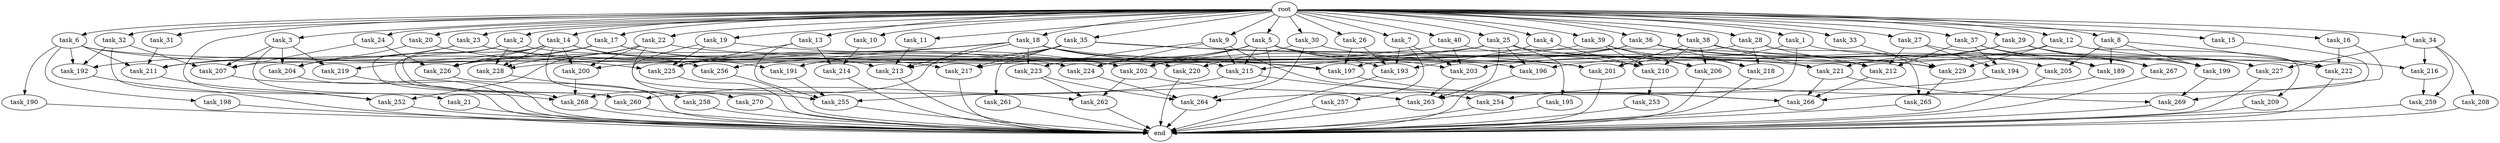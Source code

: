 digraph G {
  task_189 [size="19585050869.760002"];
  task_220 [size="6871947673.600000"];
  task_221 [size="14431090114.559999"];
  task_20 [size="10.240000"];
  task_229 [size="6957847019.520000"];
  task_9 [size="10.240000"];
  task_40 [size="10.240000"];
  task_215 [size="22162031247.360001"];
  task_4 [size="10.240000"];
  task_25 [size="10.240000"];
  task_13 [size="10.240000"];
  task_266 [size="19155554140.160000"];
  task_14 [size="10.240000"];
  task_32 [size="10.240000"];
  task_3 [size="10.240000"];
  task_204 [size="14774687498.240000"];
  task_192 [size="9363028705.280001"];
  task_5 [size="10.240000"];
  task_201 [size="21045339750.400002"];
  task_213 [size="15977278341.120001"];
  task_264 [size="4638564679.680000"];
  task_269 [size="10823317585.920000"];
  task_28 [size="10.240000"];
  task_203 [size="11854109736.960001"];
  task_208 [size="343597383.680000"];
  task_6 [size="10.240000"];
  task_2 [size="10.240000"];
  task_193 [size="15719580303.360001"];
  task_7 [size="10.240000"];
  task_191 [size="6270652252.160000"];
  task_199 [size="11338713661.440001"];
  task_190 [size="3092376453.120000"];
  task_21 [size="10.240000"];
  task_31 [size="10.240000"];
  task_198 [size="3092376453.120000"];
  task_1 [size="10.240000"];
  task_23 [size="10.240000"];
  task_261 [size="5497558138.880000"];
  task_194 [size="10737418240.000000"];
  task_16 [size="10.240000"];
  task_265 [size="7301444403.200000"];
  task_224 [size="14259291422.720001"];
  task_29 [size="10.240000"];
  task_257 [size="4209067950.080000"];
  task_259 [size="7301444403.200000"];
  task_205 [size="5841155522.560000"];
  task_197 [size="13142599925.760000"];
  task_195 [size="5497558138.880000"];
  task_267 [size="11081015623.680000"];
  task_26 [size="10.240000"];
  task_209 [size="773094113.280000"];
  task_217 [size="13228499271.680000"];
  task_210 [size="7988639170.560000"];
  task_24 [size="10.240000"];
  task_18 [size="10.240000"];
  task_218 [size="8074538516.480000"];
  task_255 [size="14087492730.880001"];
  task_226 [size="7387343749.120000"];
  task_254 [size="10737418240.000000"];
  task_260 [size="5068061409.280000"];
  task_253 [size="6957847019.520000"];
  task_12 [size="10.240000"];
  task_22 [size="10.240000"];
  task_19 [size="10.240000"];
  task_222 [size="18726057410.560001"];
  task_262 [size="10307921510.400000"];
  task_256 [size="6270652252.160000"];
  task_200 [size="16320875724.800001"];
  task_30 [size="10.240000"];
  task_39 [size="10.240000"];
  task_216 [size="7301444403.200000"];
  task_8 [size="10.240000"];
  task_34 [size="10.240000"];
  root [size="0.000000"];
  task_17 [size="10.240000"];
  task_214 [size="5583457484.800000"];
  end [size="0.000000"];
  task_270 [size="6957847019.520000"];
  task_202 [size="17351667875.840000"];
  task_10 [size="10.240000"];
  task_219 [size="3865470566.400000"];
  task_27 [size="10.240000"];
  task_212 [size="23192823398.400002"];
  task_37 [size="10.240000"];
  task_35 [size="10.240000"];
  task_223 [size="9706626088.960001"];
  task_33 [size="10.240000"];
  task_225 [size="25254407700.480000"];
  task_228 [size="12283606466.559999"];
  task_38 [size="10.240000"];
  task_268 [size="11510512353.280001"];
  task_196 [size="8418135900.160000"];
  task_207 [size="9277129359.360001"];
  task_206 [size="6614249635.840000"];
  task_211 [size="10737418240.000000"];
  task_11 [size="10.240000"];
  task_258 [size="8589934592.000000"];
  task_227 [size="7645041786.880000"];
  task_15 [size="10.240000"];
  task_36 [size="10.240000"];
  task_252 [size="18296560680.959999"];
  task_263 [size="22419729285.119999"];

  task_189 -> task_254 [size="838860800.000000"];
  task_220 -> end [size="1.000000"];
  task_221 -> task_266 [size="301989888.000000"];
  task_221 -> task_269 [size="301989888.000000"];
  task_20 -> task_225 [size="838860800.000000"];
  task_20 -> task_204 [size="838860800.000000"];
  task_229 -> task_265 [size="33554432.000000"];
  task_9 -> task_223 [size="411041792.000000"];
  task_9 -> task_266 [size="411041792.000000"];
  task_9 -> task_215 [size="411041792.000000"];
  task_9 -> task_224 [size="411041792.000000"];
  task_40 -> task_203 [size="33554432.000000"];
  task_40 -> task_211 [size="33554432.000000"];
  task_40 -> task_206 [size="33554432.000000"];
  task_215 -> task_260 [size="209715200.000000"];
  task_215 -> task_254 [size="209715200.000000"];
  task_4 -> task_193 [size="33554432.000000"];
  task_4 -> task_210 [size="33554432.000000"];
  task_25 -> task_196 [size="536870912.000000"];
  task_25 -> task_215 [size="536870912.000000"];
  task_25 -> task_195 [size="536870912.000000"];
  task_25 -> task_226 [size="536870912.000000"];
  task_25 -> task_222 [size="536870912.000000"];
  task_25 -> task_199 [size="536870912.000000"];
  task_25 -> task_263 [size="536870912.000000"];
  task_13 -> task_225 [size="411041792.000000"];
  task_13 -> task_255 [size="411041792.000000"];
  task_13 -> task_214 [size="411041792.000000"];
  task_266 -> end [size="1.000000"];
  task_14 -> task_255 [size="75497472.000000"];
  task_14 -> task_228 [size="75497472.000000"];
  task_14 -> task_226 [size="75497472.000000"];
  task_14 -> task_191 [size="75497472.000000"];
  task_14 -> task_260 [size="75497472.000000"];
  task_14 -> task_256 [size="75497472.000000"];
  task_14 -> task_219 [size="75497472.000000"];
  task_14 -> task_200 [size="75497472.000000"];
  task_32 -> task_252 [size="536870912.000000"];
  task_32 -> task_192 [size="536870912.000000"];
  task_32 -> task_207 [size="536870912.000000"];
  task_3 -> task_207 [size="301989888.000000"];
  task_3 -> task_219 [size="301989888.000000"];
  task_3 -> task_204 [size="301989888.000000"];
  task_3 -> task_268 [size="301989888.000000"];
  task_204 -> end [size="1.000000"];
  task_192 -> end [size="1.000000"];
  task_5 -> task_202 [size="679477248.000000"];
  task_5 -> task_255 [size="679477248.000000"];
  task_5 -> task_217 [size="679477248.000000"];
  task_5 -> task_215 [size="679477248.000000"];
  task_5 -> task_224 [size="679477248.000000"];
  task_5 -> task_203 [size="679477248.000000"];
  task_5 -> task_227 [size="679477248.000000"];
  task_5 -> task_193 [size="679477248.000000"];
  task_201 -> end [size="1.000000"];
  task_213 -> end [size="1.000000"];
  task_264 -> end [size="1.000000"];
  task_269 -> end [size="1.000000"];
  task_28 -> task_265 [size="679477248.000000"];
  task_28 -> task_200 [size="679477248.000000"];
  task_28 -> task_218 [size="679477248.000000"];
  task_28 -> task_212 [size="679477248.000000"];
  task_203 -> task_263 [size="838860800.000000"];
  task_208 -> end [size="1.000000"];
  task_6 -> task_198 [size="301989888.000000"];
  task_6 -> task_202 [size="301989888.000000"];
  task_6 -> task_192 [size="301989888.000000"];
  task_6 -> task_201 [size="301989888.000000"];
  task_6 -> task_190 [size="301989888.000000"];
  task_6 -> task_211 [size="301989888.000000"];
  task_2 -> task_196 [size="209715200.000000"];
  task_2 -> task_228 [size="209715200.000000"];
  task_2 -> task_260 [size="209715200.000000"];
  task_2 -> task_268 [size="209715200.000000"];
  task_193 -> end [size="1.000000"];
  task_7 -> task_203 [size="411041792.000000"];
  task_7 -> task_193 [size="411041792.000000"];
  task_7 -> task_257 [size="411041792.000000"];
  task_191 -> task_255 [size="209715200.000000"];
  task_199 -> task_269 [size="75497472.000000"];
  task_190 -> end [size="1.000000"];
  task_21 -> end [size="1.000000"];
  task_31 -> task_211 [size="411041792.000000"];
  task_198 -> end [size="1.000000"];
  task_1 -> task_201 [size="679477248.000000"];
  task_1 -> task_263 [size="679477248.000000"];
  task_1 -> task_216 [size="679477248.000000"];
  task_23 -> task_197 [size="301989888.000000"];
  task_23 -> task_211 [size="301989888.000000"];
  task_23 -> task_204 [size="301989888.000000"];
  task_23 -> task_224 [size="301989888.000000"];
  task_261 -> end [size="1.000000"];
  task_194 -> task_264 [size="75497472.000000"];
  task_16 -> task_222 [size="679477248.000000"];
  task_16 -> task_269 [size="679477248.000000"];
  task_265 -> end [size="1.000000"];
  task_224 -> task_264 [size="209715200.000000"];
  task_29 -> task_203 [size="33554432.000000"];
  task_29 -> task_267 [size="33554432.000000"];
  task_29 -> task_199 [size="33554432.000000"];
  task_29 -> task_221 [size="33554432.000000"];
  task_29 -> task_227 [size="33554432.000000"];
  task_257 -> end [size="1.000000"];
  task_259 -> end [size="1.000000"];
  task_205 -> end [size="1.000000"];
  task_197 -> task_266 [size="411041792.000000"];
  task_195 -> end [size="1.000000"];
  task_267 -> end [size="1.000000"];
  task_26 -> task_197 [size="411041792.000000"];
  task_26 -> task_193 [size="411041792.000000"];
  task_209 -> end [size="1.000000"];
  task_217 -> end [size="1.000000"];
  task_210 -> task_253 [size="679477248.000000"];
  task_24 -> task_207 [size="33554432.000000"];
  task_24 -> task_226 [size="33554432.000000"];
  task_18 -> task_197 [size="536870912.000000"];
  task_18 -> task_225 [size="536870912.000000"];
  task_18 -> task_220 [size="536870912.000000"];
  task_18 -> task_215 [size="536870912.000000"];
  task_18 -> task_268 [size="536870912.000000"];
  task_18 -> task_212 [size="536870912.000000"];
  task_18 -> task_223 [size="536870912.000000"];
  task_18 -> task_256 [size="536870912.000000"];
  task_18 -> task_213 [size="536870912.000000"];
  task_218 -> end [size="1.000000"];
  task_255 -> end [size="1.000000"];
  task_226 -> end [size="1.000000"];
  task_254 -> end [size="1.000000"];
  task_260 -> end [size="1.000000"];
  task_253 -> end [size="1.000000"];
  task_12 -> task_209 [size="75497472.000000"];
  task_12 -> task_196 [size="75497472.000000"];
  task_12 -> task_222 [size="75497472.000000"];
  task_12 -> task_229 [size="75497472.000000"];
  task_22 -> task_221 [size="838860800.000000"];
  task_22 -> task_252 [size="838860800.000000"];
  task_22 -> task_228 [size="838860800.000000"];
  task_22 -> task_262 [size="838860800.000000"];
  task_22 -> task_200 [size="838860800.000000"];
  task_19 -> task_202 [size="679477248.000000"];
  task_19 -> task_225 [size="679477248.000000"];
  task_19 -> task_270 [size="679477248.000000"];
  task_222 -> end [size="1.000000"];
  task_262 -> end [size="1.000000"];
  task_256 -> end [size="1.000000"];
  task_200 -> task_268 [size="75497472.000000"];
  task_30 -> task_220 [size="134217728.000000"];
  task_30 -> task_264 [size="134217728.000000"];
  task_30 -> task_210 [size="134217728.000000"];
  task_39 -> task_228 [size="75497472.000000"];
  task_39 -> task_210 [size="75497472.000000"];
  task_39 -> task_218 [size="75497472.000000"];
  task_39 -> task_206 [size="75497472.000000"];
  task_216 -> task_259 [size="679477248.000000"];
  task_8 -> task_189 [size="536870912.000000"];
  task_8 -> task_199 [size="536870912.000000"];
  task_8 -> task_222 [size="536870912.000000"];
  task_8 -> task_205 [size="536870912.000000"];
  task_34 -> task_208 [size="33554432.000000"];
  task_34 -> task_227 [size="33554432.000000"];
  task_34 -> task_216 [size="33554432.000000"];
  task_34 -> task_259 [size="33554432.000000"];
  root -> task_39 [size="1.000000"];
  root -> task_26 [size="1.000000"];
  root -> task_8 [size="1.000000"];
  root -> task_34 [size="1.000000"];
  root -> task_28 [size="1.000000"];
  root -> task_15 [size="1.000000"];
  root -> task_2 [size="1.000000"];
  root -> task_17 [size="1.000000"];
  root -> task_9 [size="1.000000"];
  root -> task_6 [size="1.000000"];
  root -> task_40 [size="1.000000"];
  root -> task_10 [size="1.000000"];
  root -> task_27 [size="1.000000"];
  root -> task_7 [size="1.000000"];
  root -> task_4 [size="1.000000"];
  root -> task_24 [size="1.000000"];
  root -> task_25 [size="1.000000"];
  root -> task_18 [size="1.000000"];
  root -> task_20 [size="1.000000"];
  root -> task_35 [size="1.000000"];
  root -> task_13 [size="1.000000"];
  root -> task_31 [size="1.000000"];
  root -> task_14 [size="1.000000"];
  root -> task_1 [size="1.000000"];
  root -> task_23 [size="1.000000"];
  root -> task_11 [size="1.000000"];
  root -> task_3 [size="1.000000"];
  root -> task_37 [size="1.000000"];
  root -> task_29 [size="1.000000"];
  root -> task_32 [size="1.000000"];
  root -> task_5 [size="1.000000"];
  root -> task_12 [size="1.000000"];
  root -> task_38 [size="1.000000"];
  root -> task_22 [size="1.000000"];
  root -> task_19 [size="1.000000"];
  root -> task_33 [size="1.000000"];
  root -> task_36 [size="1.000000"];
  root -> task_21 [size="1.000000"];
  root -> task_16 [size="1.000000"];
  root -> task_30 [size="1.000000"];
  task_17 -> task_192 [size="75497472.000000"];
  task_17 -> task_226 [size="75497472.000000"];
  task_17 -> task_217 [size="75497472.000000"];
  task_17 -> task_213 [size="75497472.000000"];
  task_214 -> end [size="1.000000"];
  task_270 -> end [size="1.000000"];
  task_202 -> task_263 [size="134217728.000000"];
  task_202 -> task_262 [size="134217728.000000"];
  task_10 -> task_214 [size="134217728.000000"];
  task_219 -> end [size="1.000000"];
  task_27 -> task_267 [size="209715200.000000"];
  task_27 -> task_194 [size="209715200.000000"];
  task_27 -> task_212 [size="209715200.000000"];
  task_212 -> task_266 [size="536870912.000000"];
  task_37 -> task_189 [size="838860800.000000"];
  task_37 -> task_212 [size="838860800.000000"];
  task_37 -> task_194 [size="838860800.000000"];
  task_37 -> task_267 [size="838860800.000000"];
  task_35 -> task_217 [size="536870912.000000"];
  task_35 -> task_191 [size="536870912.000000"];
  task_35 -> task_261 [size="536870912.000000"];
  task_35 -> task_201 [size="536870912.000000"];
  task_35 -> task_229 [size="536870912.000000"];
  task_35 -> task_213 [size="536870912.000000"];
  task_223 -> task_264 [size="33554432.000000"];
  task_223 -> task_262 [size="33554432.000000"];
  task_33 -> task_229 [size="33554432.000000"];
  task_225 -> end [size="1.000000"];
  task_228 -> task_258 [size="838860800.000000"];
  task_38 -> task_189 [size="536870912.000000"];
  task_38 -> task_221 [size="536870912.000000"];
  task_38 -> task_201 [size="536870912.000000"];
  task_38 -> task_210 [size="536870912.000000"];
  task_38 -> task_206 [size="536870912.000000"];
  task_268 -> end [size="1.000000"];
  task_196 -> end [size="1.000000"];
  task_207 -> end [size="1.000000"];
  task_206 -> end [size="1.000000"];
  task_211 -> task_252 [size="411041792.000000"];
  task_11 -> task_213 [size="411041792.000000"];
  task_258 -> end [size="1.000000"];
  task_227 -> end [size="1.000000"];
  task_15 -> task_266 [size="209715200.000000"];
  task_36 -> task_197 [size="33554432.000000"];
  task_36 -> task_202 [size="33554432.000000"];
  task_36 -> task_207 [size="33554432.000000"];
  task_36 -> task_229 [size="33554432.000000"];
  task_36 -> task_218 [size="33554432.000000"];
  task_36 -> task_205 [size="33554432.000000"];
  task_252 -> end [size="1.000000"];
  task_263 -> end [size="1.000000"];
}
